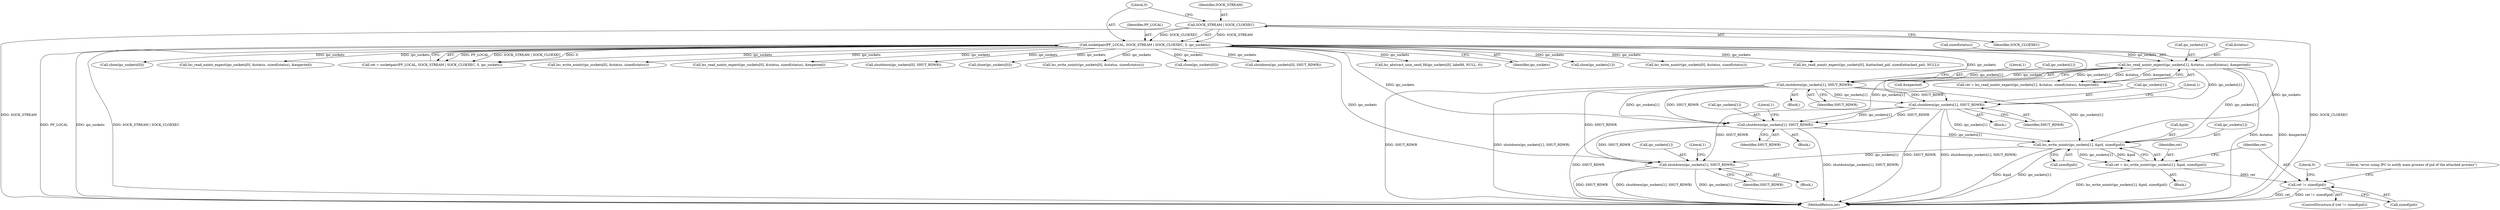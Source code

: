 digraph "0_lxc_81f466d05f2a89cb4f122ef7f593ff3f279b165c_1@array" {
"1000670" [label="(Call,shutdown(ipc_sockets[1], SHUT_RDWR))"];
"1000285" [label="(Call,socketpair(PF_LOCAL, SOCK_STREAM | SOCK_CLOEXEC, 0, ipc_sockets))"];
"1000287" [label="(Call,SOCK_STREAM | SOCK_CLOEXEC)"];
"1000653" [label="(Call,lxc_read_nointr_expect(ipc_sockets[1], &status, sizeof(status), &expected))"];
"1000705" [label="(Call,shutdown(ipc_sockets[1], SHUT_RDWR))"];
"1000755" [label="(Call,shutdown(ipc_sockets[1], SHUT_RDWR))"];
"1000765" [label="(Call,lxc_write_nointr(ipc_sockets[1], &pid, sizeof(pid)))"];
"1000763" [label="(Call,ret = lxc_write_nointr(ipc_sockets[1], &pid, sizeof(pid)))"];
"1000774" [label="(Call,ret != sizeof(pid))"];
"1000781" [label="(Call,shutdown(ipc_sockets[1], SHUT_RDWR))"];
"1000601" [label="(Call,close(ipc_sockets[0]))"];
"1000517" [label="(Call,lxc_read_nointr_expect(ipc_sockets[0], &status, sizeof(status), &expected))"];
"1000781" [label="(Call,shutdown(ipc_sockets[1], SHUT_RDWR))"];
"1000670" [label="(Call,shutdown(ipc_sockets[1], SHUT_RDWR))"];
"1000289" [label="(Identifier,SOCK_CLOEXEC)"];
"1000661" [label="(Call,&expected)"];
"1000759" [label="(Identifier,SHUT_RDWR)"];
"1000764" [label="(Identifier,ret)"];
"1000771" [label="(Call,sizeof(pid))"];
"1000651" [label="(Call,ret = lxc_read_nointr_expect(ipc_sockets[1], &status, sizeof(status), &expected))"];
"1000283" [label="(Call,ret = socketpair(PF_LOCAL, SOCK_STREAM | SOCK_CLOEXEC, 0, ipc_sockets))"];
"1000706" [label="(Call,ipc_sockets[1])"];
"1000285" [label="(Call,socketpair(PF_LOCAL, SOCK_STREAM | SOCK_CLOEXEC, 0, ipc_sockets))"];
"1000377" [label="(Call,lxc_write_nointr(ipc_sockets[0], &status, sizeof(status)))"];
"1000653" [label="(Call,lxc_read_nointr_expect(ipc_sockets[1], &status, sizeof(status), &expected))"];
"1000467" [label="(Call,lxc_read_nointr_expect(ipc_sockets[0], &status, sizeof(status), &expected))"];
"1000773" [label="(ControlStructure,if (ret != sizeof(pid)))"];
"1000774" [label="(Call,ret != sizeof(pid))"];
"1000667" [label="(Block,)"];
"1000596" [label="(Call,shutdown(ipc_sockets[0], SHUT_RDWR))"];
"1000702" [label="(Block,)"];
"1000677" [label="(Literal,1)"];
"1000785" [label="(Identifier,SHUT_RDWR)"];
"1000782" [label="(Call,ipc_sockets[1])"];
"1000712" [label="(Literal,1)"];
"1000756" [label="(Call,ipc_sockets[1])"];
"1000769" [label="(Call,&pid)"];
"1000640" [label="(Call,close(ipc_sockets[0]))"];
"1000659" [label="(Call,sizeof(status))"];
"1000763" [label="(Call,ret = lxc_write_nointr(ipc_sockets[1], &pid, sizeof(pid)))"];
"1000446" [label="(Call,lxc_write_nointr(ipc_sockets[0], &status, sizeof(status)))"];
"1000790" [label="(Literal,0)"];
"1000674" [label="(Identifier,SHUT_RDWR)"];
"1000625" [label="(Call,close(ipc_sockets[0]))"];
"1000752" [label="(Block,)"];
"1000780" [label="(Literal,\"error using IPC to notify main process of pid of the attached process\")"];
"1000778" [label="(Block,)"];
"1000788" [label="(Literal,1)"];
"1000620" [label="(Call,shutdown(ipc_sockets[0], SHUT_RDWR))"];
"1000654" [label="(Call,ipc_sockets[1])"];
"1000791" [label="(MethodReturn,int)"];
"1000139" [label="(Block,)"];
"1000775" [label="(Identifier,ret)"];
"1000290" [label="(Literal,0)"];
"1000671" [label="(Call,ipc_sockets[1])"];
"1000705" [label="(Call,shutdown(ipc_sockets[1], SHUT_RDWR))"];
"1000287" [label="(Call,SOCK_STREAM | SOCK_CLOEXEC)"];
"1000288" [label="(Identifier,SOCK_STREAM)"];
"1000776" [label="(Call,sizeof(pid))"];
"1000709" [label="(Identifier,SHUT_RDWR)"];
"1000657" [label="(Call,&status)"];
"1000579" [label="(Call,lxc_abstract_unix_send_fd(ipc_sockets[0], labelfd, NULL, 0))"];
"1000286" [label="(Identifier,PF_LOCAL)"];
"1000291" [label="(Identifier,ipc_sockets)"];
"1000765" [label="(Call,lxc_write_nointr(ipc_sockets[1], &pid, sizeof(pid)))"];
"1000335" [label="(Call,close(ipc_sockets[1]))"];
"1000755" [label="(Call,shutdown(ipc_sockets[1], SHUT_RDWR))"];
"1000494" [label="(Call,lxc_write_nointr(ipc_sockets[0], &status, sizeof(status)))"];
"1000766" [label="(Call,ipc_sockets[1])"];
"1000395" [label="(Call,lxc_read_nointr_expect(ipc_sockets[0], &attached_pid, sizeof(attached_pid), NULL))"];
"1000762" [label="(Literal,1)"];
"1000670" -> "1000667"  [label="AST: "];
"1000670" -> "1000674"  [label="CFG: "];
"1000671" -> "1000670"  [label="AST: "];
"1000674" -> "1000670"  [label="AST: "];
"1000677" -> "1000670"  [label="CFG: "];
"1000670" -> "1000791"  [label="DDG: SHUT_RDWR"];
"1000670" -> "1000791"  [label="DDG: shutdown(ipc_sockets[1], SHUT_RDWR)"];
"1000285" -> "1000670"  [label="DDG: ipc_sockets"];
"1000653" -> "1000670"  [label="DDG: ipc_sockets[1]"];
"1000670" -> "1000705"  [label="DDG: ipc_sockets[1]"];
"1000670" -> "1000705"  [label="DDG: SHUT_RDWR"];
"1000670" -> "1000755"  [label="DDG: ipc_sockets[1]"];
"1000670" -> "1000755"  [label="DDG: SHUT_RDWR"];
"1000670" -> "1000765"  [label="DDG: ipc_sockets[1]"];
"1000670" -> "1000781"  [label="DDG: SHUT_RDWR"];
"1000285" -> "1000283"  [label="AST: "];
"1000285" -> "1000291"  [label="CFG: "];
"1000286" -> "1000285"  [label="AST: "];
"1000287" -> "1000285"  [label="AST: "];
"1000290" -> "1000285"  [label="AST: "];
"1000291" -> "1000285"  [label="AST: "];
"1000283" -> "1000285"  [label="CFG: "];
"1000285" -> "1000791"  [label="DDG: PF_LOCAL"];
"1000285" -> "1000791"  [label="DDG: ipc_sockets"];
"1000285" -> "1000791"  [label="DDG: SOCK_STREAM | SOCK_CLOEXEC"];
"1000285" -> "1000283"  [label="DDG: PF_LOCAL"];
"1000285" -> "1000283"  [label="DDG: SOCK_STREAM | SOCK_CLOEXEC"];
"1000285" -> "1000283"  [label="DDG: 0"];
"1000285" -> "1000283"  [label="DDG: ipc_sockets"];
"1000287" -> "1000285"  [label="DDG: SOCK_STREAM"];
"1000287" -> "1000285"  [label="DDG: SOCK_CLOEXEC"];
"1000285" -> "1000335"  [label="DDG: ipc_sockets"];
"1000285" -> "1000377"  [label="DDG: ipc_sockets"];
"1000285" -> "1000395"  [label="DDG: ipc_sockets"];
"1000285" -> "1000446"  [label="DDG: ipc_sockets"];
"1000285" -> "1000467"  [label="DDG: ipc_sockets"];
"1000285" -> "1000494"  [label="DDG: ipc_sockets"];
"1000285" -> "1000517"  [label="DDG: ipc_sockets"];
"1000285" -> "1000579"  [label="DDG: ipc_sockets"];
"1000285" -> "1000596"  [label="DDG: ipc_sockets"];
"1000285" -> "1000601"  [label="DDG: ipc_sockets"];
"1000285" -> "1000620"  [label="DDG: ipc_sockets"];
"1000285" -> "1000625"  [label="DDG: ipc_sockets"];
"1000285" -> "1000640"  [label="DDG: ipc_sockets"];
"1000285" -> "1000653"  [label="DDG: ipc_sockets"];
"1000285" -> "1000705"  [label="DDG: ipc_sockets"];
"1000285" -> "1000755"  [label="DDG: ipc_sockets"];
"1000285" -> "1000765"  [label="DDG: ipc_sockets"];
"1000285" -> "1000781"  [label="DDG: ipc_sockets"];
"1000287" -> "1000289"  [label="CFG: "];
"1000288" -> "1000287"  [label="AST: "];
"1000289" -> "1000287"  [label="AST: "];
"1000290" -> "1000287"  [label="CFG: "];
"1000287" -> "1000791"  [label="DDG: SOCK_CLOEXEC"];
"1000287" -> "1000791"  [label="DDG: SOCK_STREAM"];
"1000653" -> "1000651"  [label="AST: "];
"1000653" -> "1000661"  [label="CFG: "];
"1000654" -> "1000653"  [label="AST: "];
"1000657" -> "1000653"  [label="AST: "];
"1000659" -> "1000653"  [label="AST: "];
"1000661" -> "1000653"  [label="AST: "];
"1000651" -> "1000653"  [label="CFG: "];
"1000653" -> "1000791"  [label="DDG: &expected"];
"1000653" -> "1000791"  [label="DDG: &status"];
"1000653" -> "1000651"  [label="DDG: ipc_sockets[1]"];
"1000653" -> "1000651"  [label="DDG: &status"];
"1000653" -> "1000651"  [label="DDG: &expected"];
"1000653" -> "1000705"  [label="DDG: ipc_sockets[1]"];
"1000653" -> "1000755"  [label="DDG: ipc_sockets[1]"];
"1000653" -> "1000765"  [label="DDG: ipc_sockets[1]"];
"1000705" -> "1000702"  [label="AST: "];
"1000705" -> "1000709"  [label="CFG: "];
"1000706" -> "1000705"  [label="AST: "];
"1000709" -> "1000705"  [label="AST: "];
"1000712" -> "1000705"  [label="CFG: "];
"1000705" -> "1000791"  [label="DDG: SHUT_RDWR"];
"1000705" -> "1000791"  [label="DDG: shutdown(ipc_sockets[1], SHUT_RDWR)"];
"1000705" -> "1000755"  [label="DDG: ipc_sockets[1]"];
"1000705" -> "1000755"  [label="DDG: SHUT_RDWR"];
"1000705" -> "1000765"  [label="DDG: ipc_sockets[1]"];
"1000705" -> "1000781"  [label="DDG: SHUT_RDWR"];
"1000755" -> "1000752"  [label="AST: "];
"1000755" -> "1000759"  [label="CFG: "];
"1000756" -> "1000755"  [label="AST: "];
"1000759" -> "1000755"  [label="AST: "];
"1000762" -> "1000755"  [label="CFG: "];
"1000755" -> "1000791"  [label="DDG: shutdown(ipc_sockets[1], SHUT_RDWR)"];
"1000755" -> "1000791"  [label="DDG: SHUT_RDWR"];
"1000755" -> "1000765"  [label="DDG: ipc_sockets[1]"];
"1000755" -> "1000781"  [label="DDG: SHUT_RDWR"];
"1000765" -> "1000763"  [label="AST: "];
"1000765" -> "1000771"  [label="CFG: "];
"1000766" -> "1000765"  [label="AST: "];
"1000769" -> "1000765"  [label="AST: "];
"1000771" -> "1000765"  [label="AST: "];
"1000763" -> "1000765"  [label="CFG: "];
"1000765" -> "1000791"  [label="DDG: &pid"];
"1000765" -> "1000791"  [label="DDG: ipc_sockets[1]"];
"1000765" -> "1000763"  [label="DDG: ipc_sockets[1]"];
"1000765" -> "1000763"  [label="DDG: &pid"];
"1000765" -> "1000781"  [label="DDG: ipc_sockets[1]"];
"1000763" -> "1000139"  [label="AST: "];
"1000764" -> "1000763"  [label="AST: "];
"1000775" -> "1000763"  [label="CFG: "];
"1000763" -> "1000791"  [label="DDG: lxc_write_nointr(ipc_sockets[1], &pid, sizeof(pid))"];
"1000763" -> "1000774"  [label="DDG: ret"];
"1000774" -> "1000773"  [label="AST: "];
"1000774" -> "1000776"  [label="CFG: "];
"1000775" -> "1000774"  [label="AST: "];
"1000776" -> "1000774"  [label="AST: "];
"1000780" -> "1000774"  [label="CFG: "];
"1000790" -> "1000774"  [label="CFG: "];
"1000774" -> "1000791"  [label="DDG: ret != sizeof(pid)"];
"1000774" -> "1000791"  [label="DDG: ret"];
"1000781" -> "1000778"  [label="AST: "];
"1000781" -> "1000785"  [label="CFG: "];
"1000782" -> "1000781"  [label="AST: "];
"1000785" -> "1000781"  [label="AST: "];
"1000788" -> "1000781"  [label="CFG: "];
"1000781" -> "1000791"  [label="DDG: SHUT_RDWR"];
"1000781" -> "1000791"  [label="DDG: shutdown(ipc_sockets[1], SHUT_RDWR)"];
"1000781" -> "1000791"  [label="DDG: ipc_sockets[1]"];
}
